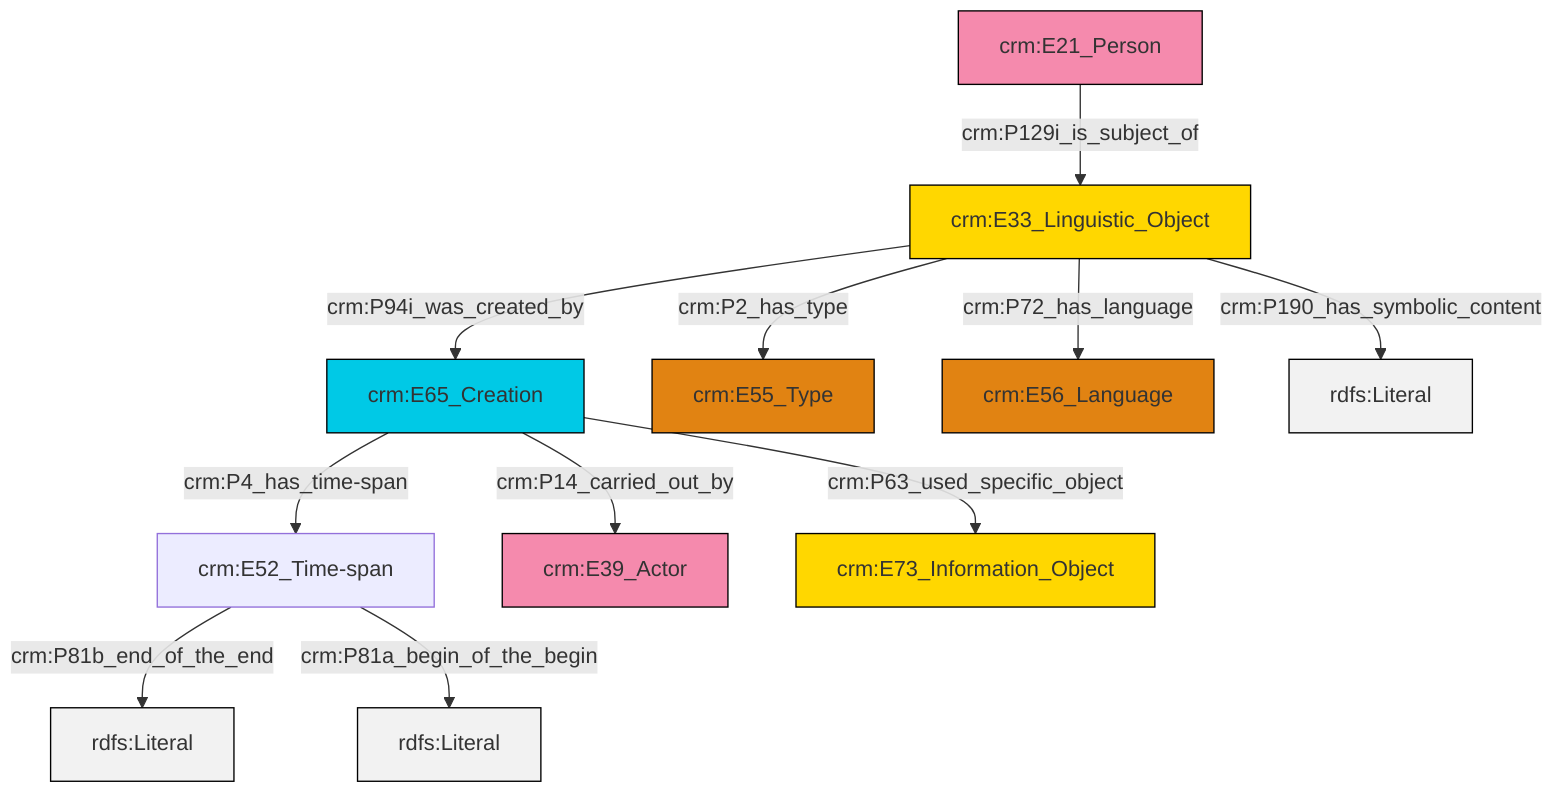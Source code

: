 graph TD
classDef Literal fill:#f2f2f2,stroke:#000000;
classDef CRM_Entity fill:#FFFFFF,stroke:#000000;
classDef Temporal_Entity fill:#00C9E6, stroke:#000000;
classDef Type fill:#E18312, stroke:#000000;
classDef Time-Span fill:#2C9C91, stroke:#000000;
classDef Appellation fill:#FFEB7F, stroke:#000000;
classDef Place fill:#008836, stroke:#000000;
classDef Persistent_Item fill:#B266B2, stroke:#000000;
classDef Conceptual_Object fill:#FFD700, stroke:#000000;
classDef Physical_Thing fill:#D2B48C, stroke:#000000;
classDef Actor fill:#f58aad, stroke:#000000;
classDef PC_Classes fill:#4ce600, stroke:#000000;
classDef Multi fill:#cccccc,stroke:#000000;

0["crm:E33_Linguistic_Object"]:::Conceptual_Object -->|crm:P94i_was_created_by| 1["crm:E65_Creation"]:::Temporal_Entity
0["crm:E33_Linguistic_Object"]:::Conceptual_Object -->|crm:P2_has_type| 6["crm:E55_Type"]:::Type
1["crm:E65_Creation"]:::Temporal_Entity -->|crm:P14_carried_out_by| 7["crm:E39_Actor"]:::Actor
0["crm:E33_Linguistic_Object"]:::Conceptual_Object -->|crm:P72_has_language| 8["crm:E56_Language"]:::Type
1["crm:E65_Creation"]:::Temporal_Entity -->|crm:P4_has_time-span| 4["crm:E52_Time-span"]:::Default
1["crm:E65_Creation"]:::Temporal_Entity -->|crm:P63_used_specific_object| 9["crm:E73_Information_Object"]:::Conceptual_Object
0["crm:E33_Linguistic_Object"]:::Conceptual_Object -->|crm:P190_has_symbolic_content| 12[rdfs:Literal]:::Literal
4["crm:E52_Time-span"]:::Default -->|crm:P81b_end_of_the_end| 13[rdfs:Literal]:::Literal
4["crm:E52_Time-span"]:::Default -->|crm:P81a_begin_of_the_begin| 15[rdfs:Literal]:::Literal
2["crm:E21_Person"]:::Actor -->|crm:P129i_is_subject_of| 0["crm:E33_Linguistic_Object"]:::Conceptual_Object